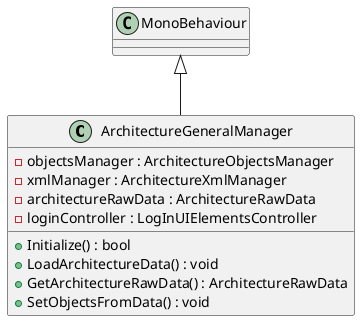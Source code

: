 @startuml
class ArchitectureGeneralManager {
    - objectsManager : ArchitectureObjectsManager
    - xmlManager : ArchitectureXmlManager
    - architectureRawData : ArchitectureRawData
    - loginController : LogInUIElementsController
    + Initialize() : bool
    + LoadArchitectureData() : void
    + GetArchitectureRawData() : ArchitectureRawData
    + SetObjectsFromData() : void
}
MonoBehaviour <|-- ArchitectureGeneralManager
@enduml
